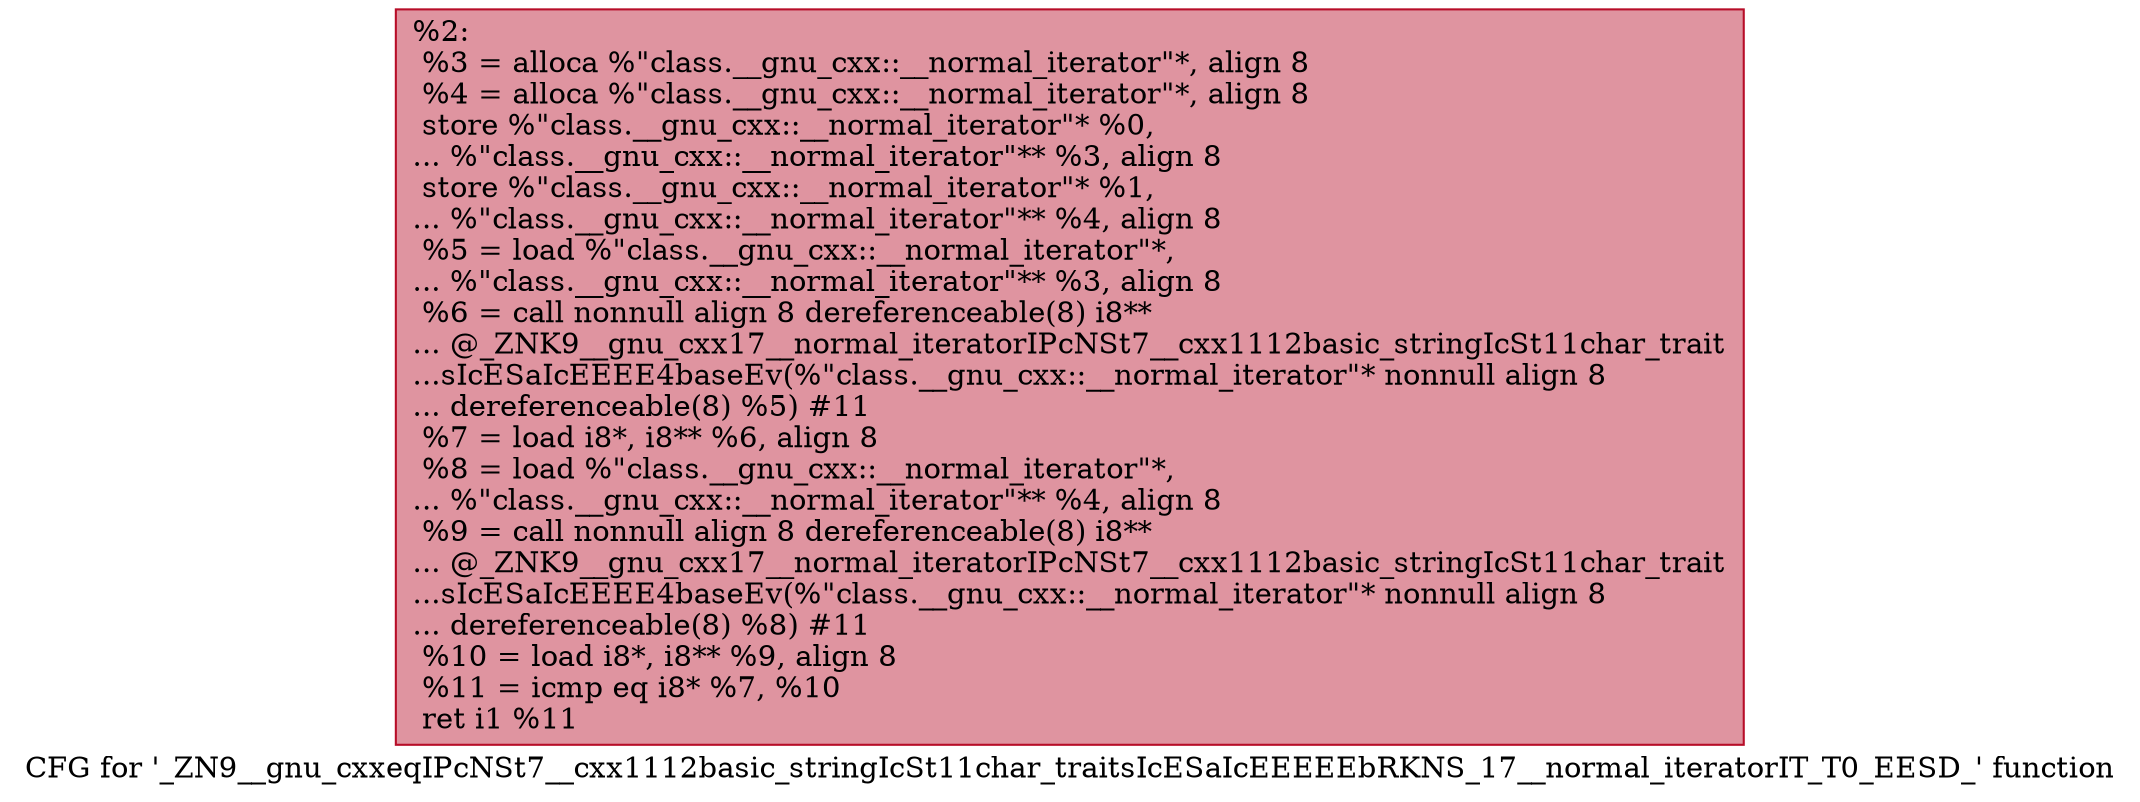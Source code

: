 digraph "CFG for '_ZN9__gnu_cxxeqIPcNSt7__cxx1112basic_stringIcSt11char_traitsIcESaIcEEEEEbRKNS_17__normal_iteratorIT_T0_EESD_' function" {
	label="CFG for '_ZN9__gnu_cxxeqIPcNSt7__cxx1112basic_stringIcSt11char_traitsIcESaIcEEEEEbRKNS_17__normal_iteratorIT_T0_EESD_' function";

	Node0x55a6f8c0a8c0 [shape=record,color="#b70d28ff", style=filled, fillcolor="#b70d2870",label="{%2:\l  %3 = alloca %\"class.__gnu_cxx::__normal_iterator\"*, align 8\l  %4 = alloca %\"class.__gnu_cxx::__normal_iterator\"*, align 8\l  store %\"class.__gnu_cxx::__normal_iterator\"* %0,\l... %\"class.__gnu_cxx::__normal_iterator\"** %3, align 8\l  store %\"class.__gnu_cxx::__normal_iterator\"* %1,\l... %\"class.__gnu_cxx::__normal_iterator\"** %4, align 8\l  %5 = load %\"class.__gnu_cxx::__normal_iterator\"*,\l... %\"class.__gnu_cxx::__normal_iterator\"** %3, align 8\l  %6 = call nonnull align 8 dereferenceable(8) i8**\l... @_ZNK9__gnu_cxx17__normal_iteratorIPcNSt7__cxx1112basic_stringIcSt11char_trait\l...sIcESaIcEEEE4baseEv(%\"class.__gnu_cxx::__normal_iterator\"* nonnull align 8\l... dereferenceable(8) %5) #11\l  %7 = load i8*, i8** %6, align 8\l  %8 = load %\"class.__gnu_cxx::__normal_iterator\"*,\l... %\"class.__gnu_cxx::__normal_iterator\"** %4, align 8\l  %9 = call nonnull align 8 dereferenceable(8) i8**\l... @_ZNK9__gnu_cxx17__normal_iteratorIPcNSt7__cxx1112basic_stringIcSt11char_trait\l...sIcESaIcEEEE4baseEv(%\"class.__gnu_cxx::__normal_iterator\"* nonnull align 8\l... dereferenceable(8) %8) #11\l  %10 = load i8*, i8** %9, align 8\l  %11 = icmp eq i8* %7, %10\l  ret i1 %11\l}"];
}
